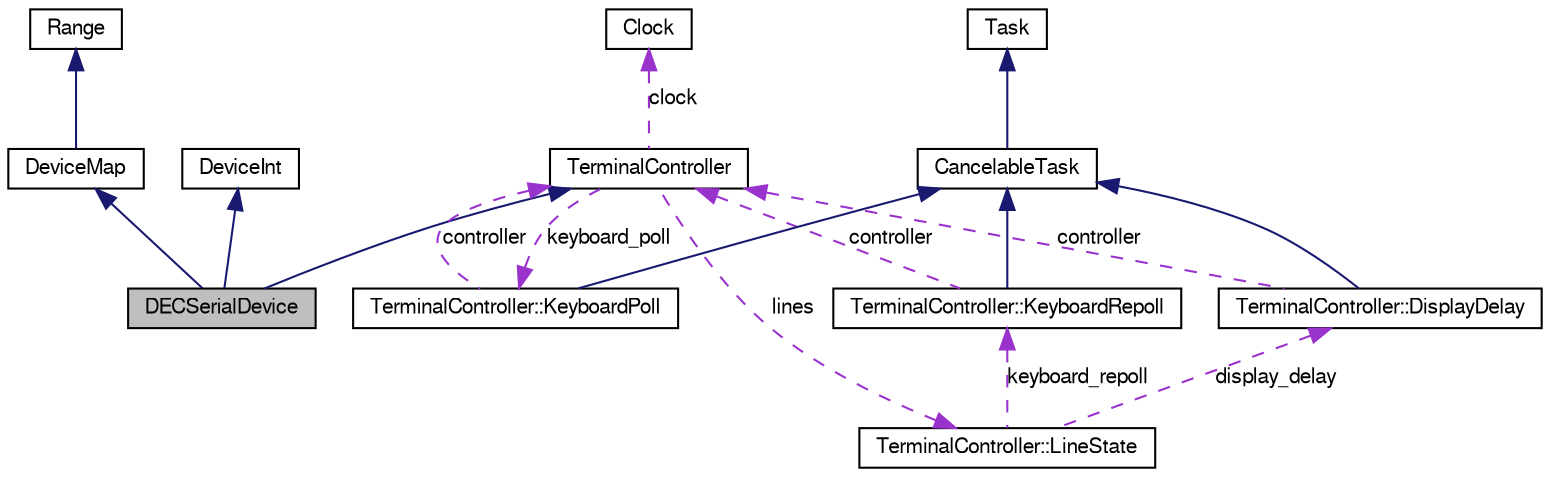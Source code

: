 digraph G
{
  edge [fontname="FreeSans",fontsize="10",labelfontname="FreeSans",labelfontsize="10"];
  node [fontname="FreeSans",fontsize="10",shape=record];
  Node1 [label="DECSerialDevice",height=0.2,width=0.4,color="black", fillcolor="grey75", style="filled" fontcolor="black"];
  Node2 -> Node1 [dir=back,color="midnightblue",fontsize="10",style="solid"];
  Node2 [label="DeviceMap",height=0.2,width=0.4,color="black", fillcolor="white", style="filled",URL="$classDeviceMap.html"];
  Node3 -> Node2 [dir=back,color="midnightblue",fontsize="10",style="solid"];
  Node3 [label="Range",height=0.2,width=0.4,color="black", fillcolor="white", style="filled",URL="$classRange.html"];
  Node4 -> Node1 [dir=back,color="midnightblue",fontsize="10",style="solid"];
  Node4 [label="DeviceInt",height=0.2,width=0.4,color="black", fillcolor="white", style="filled",URL="$classDeviceInt.html"];
  Node5 -> Node1 [dir=back,color="midnightblue",fontsize="10",style="solid"];
  Node5 [label="TerminalController",height=0.2,width=0.4,color="black", fillcolor="white", style="filled",URL="$classTerminalController.html"];
  Node6 -> Node5 [dir=back,color="darkorchid3",fontsize="10",style="dashed",label="keyboard_poll"];
  Node6 [label="TerminalController::KeyboardPoll",height=0.2,width=0.4,color="black", fillcolor="white", style="filled",URL="$classTerminalController_1_1KeyboardPoll.html"];
  Node7 -> Node6 [dir=back,color="midnightblue",fontsize="10",style="solid"];
  Node7 [label="CancelableTask",height=0.2,width=0.4,color="black", fillcolor="white", style="filled",URL="$classCancelableTask.html"];
  Node8 -> Node7 [dir=back,color="midnightblue",fontsize="10",style="solid"];
  Node8 [label="Task",height=0.2,width=0.4,color="black", fillcolor="white", style="filled",URL="$classTask.html"];
  Node5 -> Node6 [dir=back,color="darkorchid3",fontsize="10",style="dashed",label="controller"];
  Node9 -> Node5 [dir=back,color="darkorchid3",fontsize="10",style="dashed",label="lines"];
  Node9 [label="TerminalController::LineState",height=0.2,width=0.4,color="black", fillcolor="white", style="filled",URL="$structTerminalController_1_1LineState.html"];
  Node10 -> Node9 [dir=back,color="darkorchid3",fontsize="10",style="dashed",label="keyboard_repoll"];
  Node10 [label="TerminalController::KeyboardRepoll",height=0.2,width=0.4,color="black", fillcolor="white", style="filled",URL="$classTerminalController_1_1KeyboardRepoll.html"];
  Node7 -> Node10 [dir=back,color="midnightblue",fontsize="10",style="solid"];
  Node5 -> Node10 [dir=back,color="darkorchid3",fontsize="10",style="dashed",label="controller"];
  Node11 -> Node9 [dir=back,color="darkorchid3",fontsize="10",style="dashed",label="display_delay"];
  Node11 [label="TerminalController::DisplayDelay",height=0.2,width=0.4,color="black", fillcolor="white", style="filled",URL="$classTerminalController_1_1DisplayDelay.html"];
  Node7 -> Node11 [dir=back,color="midnightblue",fontsize="10",style="solid"];
  Node5 -> Node11 [dir=back,color="darkorchid3",fontsize="10",style="dashed",label="controller"];
  Node12 -> Node5 [dir=back,color="darkorchid3",fontsize="10",style="dashed",label="clock"];
  Node12 [label="Clock",height=0.2,width=0.4,color="black", fillcolor="white", style="filled",URL="$classClock.html"];
}
